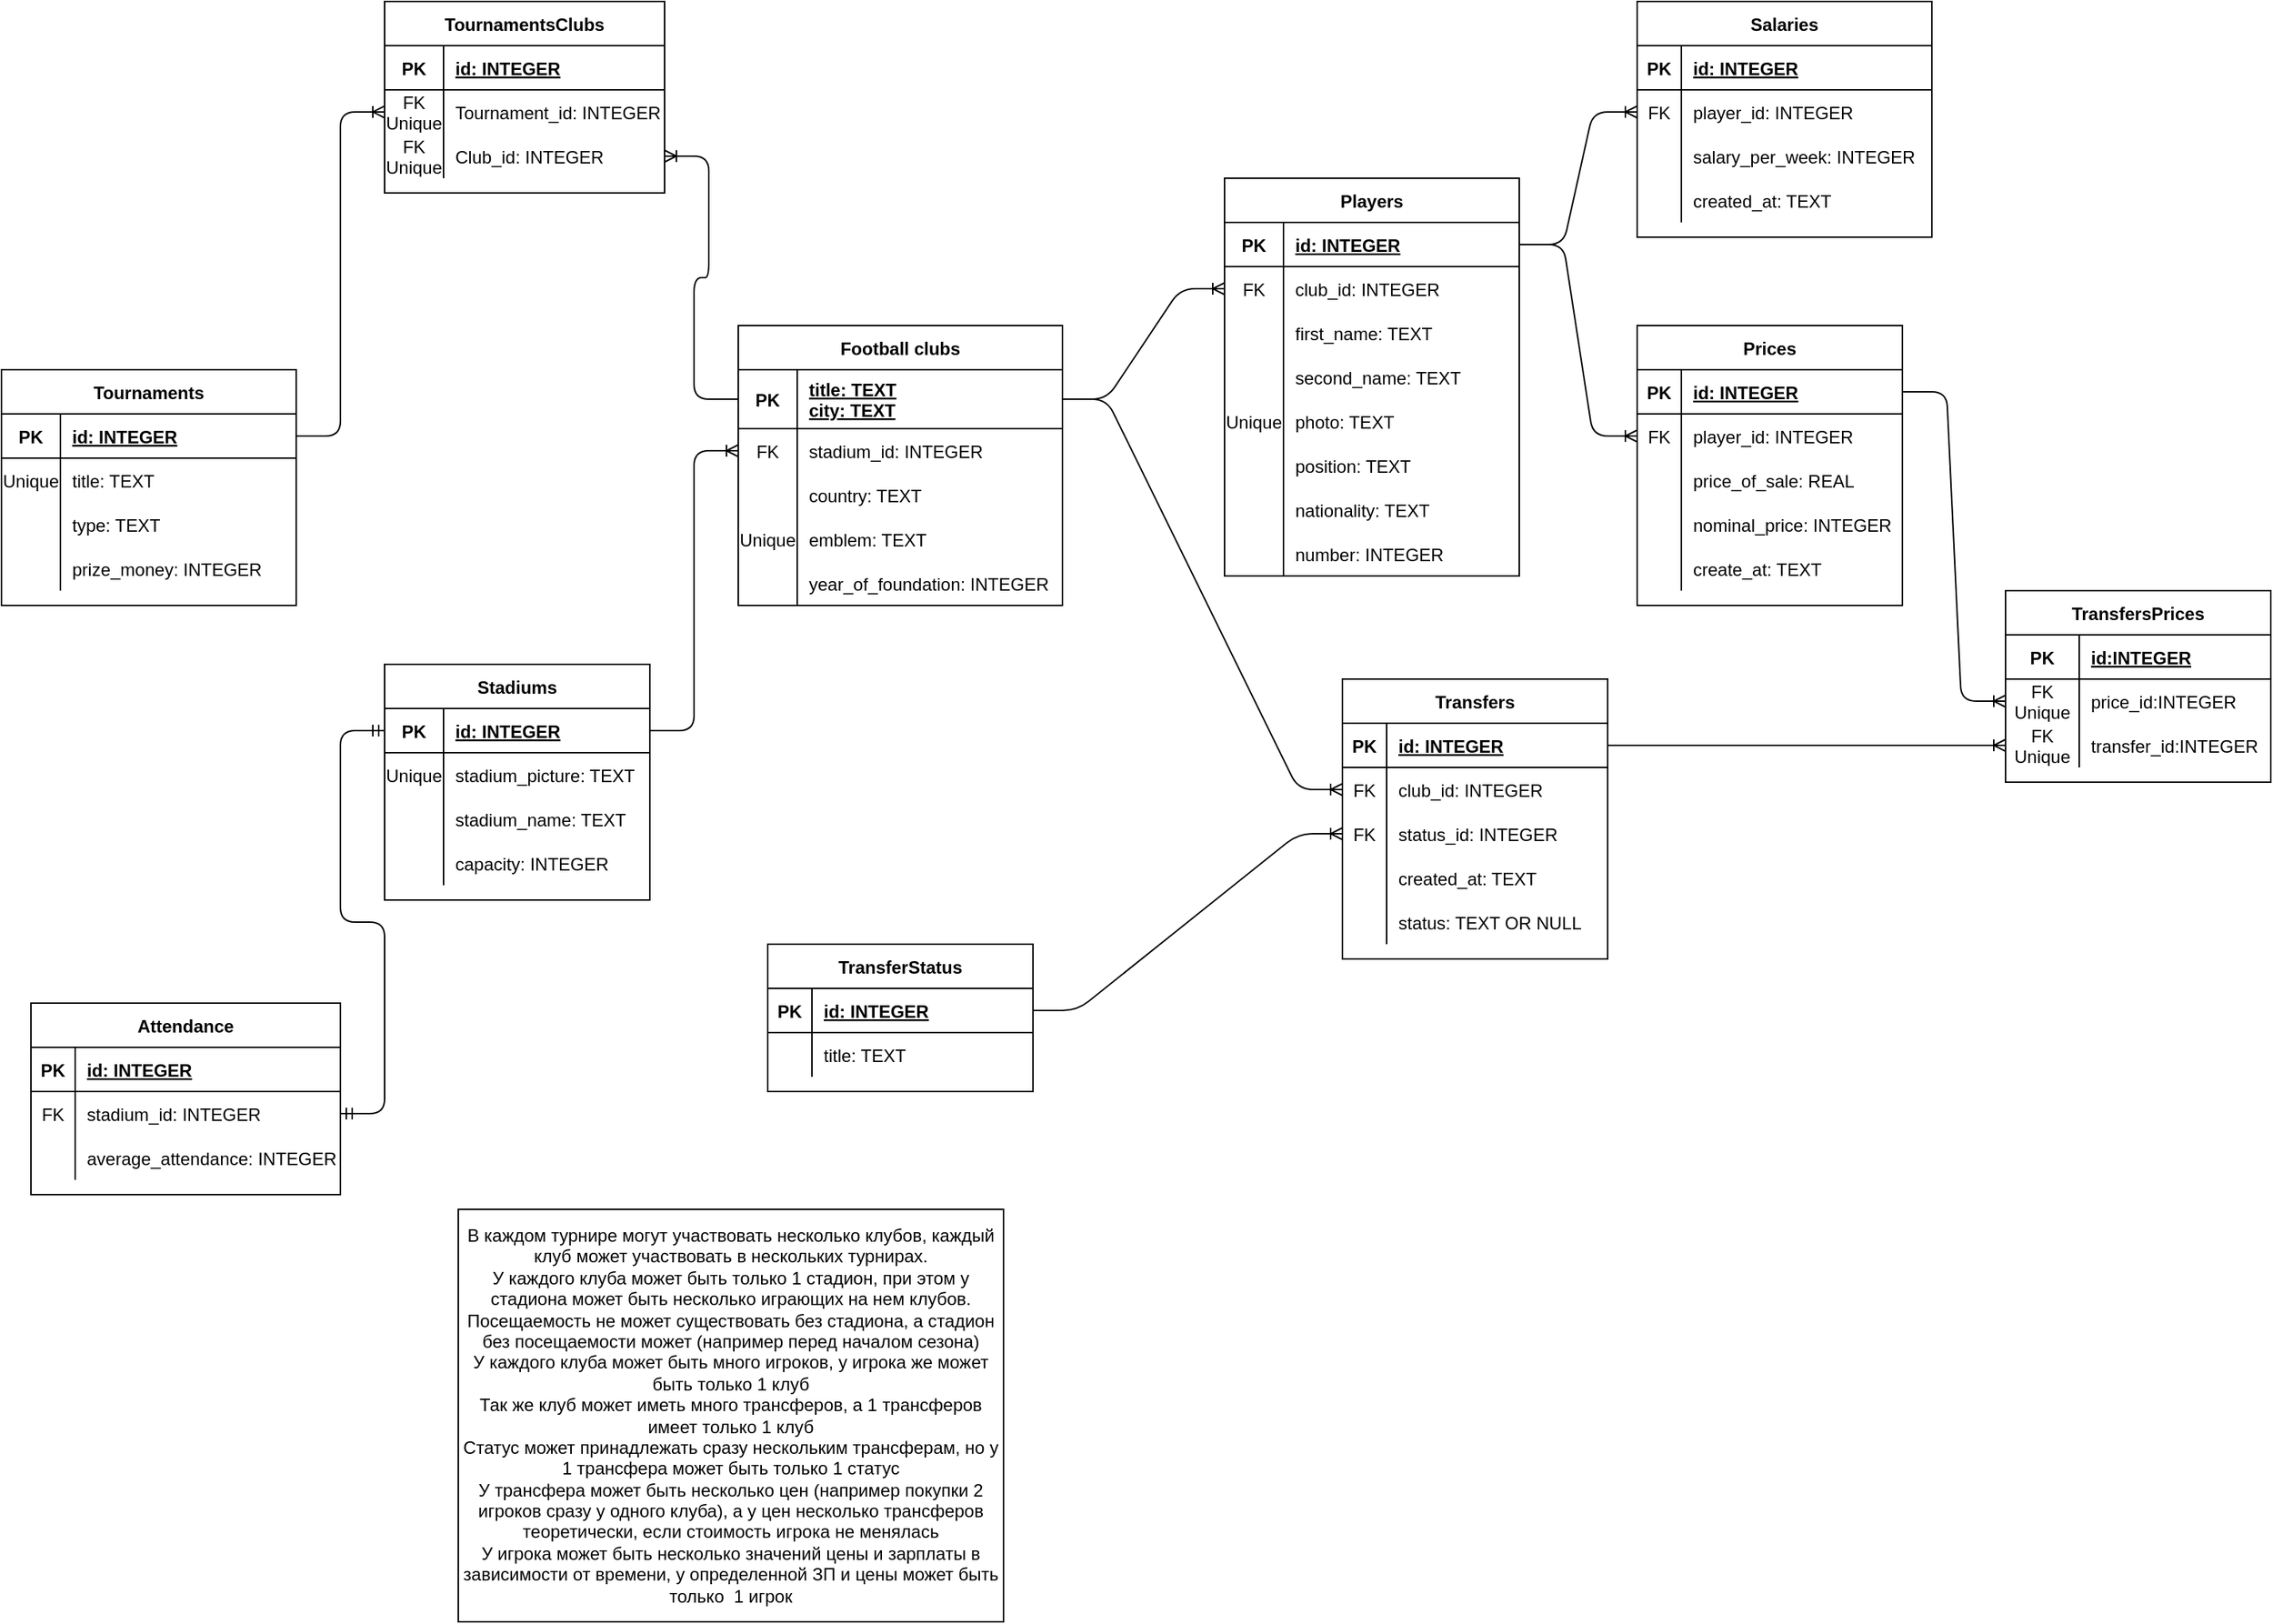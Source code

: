 <mxfile version="14.9.8" type="device"><diagram id="dpZbUCS9BoNbrWytfZ57" name="Page-1"><mxGraphModel dx="1422" dy="794" grid="1" gridSize="10" guides="1" tooltips="1" connect="1" arrows="1" fold="1" page="1" pageScale="1" pageWidth="1654" pageHeight="1169" math="0" shadow="0"><root><mxCell id="0"/><mxCell id="1" parent="0"/><mxCell id="jO1hLR2KuOOKQOKc-_Fw-1" value="Tournaments" style="shape=table;startSize=30;container=1;collapsible=1;childLayout=tableLayout;fixedRows=1;rowLines=0;fontStyle=1;align=center;resizeLast=1;" vertex="1" parent="1"><mxGeometry x="10" y="280" width="200" height="160" as="geometry"/></mxCell><mxCell id="jO1hLR2KuOOKQOKc-_Fw-2" value="" style="shape=partialRectangle;collapsible=0;dropTarget=0;pointerEvents=0;fillColor=none;top=0;left=0;bottom=1;right=0;points=[[0,0.5],[1,0.5]];portConstraint=eastwest;" vertex="1" parent="jO1hLR2KuOOKQOKc-_Fw-1"><mxGeometry y="30" width="200" height="30" as="geometry"/></mxCell><mxCell id="jO1hLR2KuOOKQOKc-_Fw-3" value="PK" style="shape=partialRectangle;connectable=0;fillColor=none;top=0;left=0;bottom=0;right=0;fontStyle=1;overflow=hidden;" vertex="1" parent="jO1hLR2KuOOKQOKc-_Fw-2"><mxGeometry width="40" height="30" as="geometry"/></mxCell><mxCell id="jO1hLR2KuOOKQOKc-_Fw-4" value="id: INTEGER" style="shape=partialRectangle;connectable=0;fillColor=none;top=0;left=0;bottom=0;right=0;align=left;spacingLeft=6;fontStyle=5;overflow=hidden;" vertex="1" parent="jO1hLR2KuOOKQOKc-_Fw-2"><mxGeometry x="40" width="160" height="30" as="geometry"/></mxCell><mxCell id="jO1hLR2KuOOKQOKc-_Fw-5" value="" style="shape=partialRectangle;collapsible=0;dropTarget=0;pointerEvents=0;fillColor=none;top=0;left=0;bottom=0;right=0;points=[[0,0.5],[1,0.5]];portConstraint=eastwest;" vertex="1" parent="jO1hLR2KuOOKQOKc-_Fw-1"><mxGeometry y="60" width="200" height="30" as="geometry"/></mxCell><mxCell id="jO1hLR2KuOOKQOKc-_Fw-6" value="Unique" style="shape=partialRectangle;connectable=0;fillColor=none;top=0;left=0;bottom=0;right=0;editable=1;overflow=hidden;" vertex="1" parent="jO1hLR2KuOOKQOKc-_Fw-5"><mxGeometry width="40" height="30" as="geometry"/></mxCell><mxCell id="jO1hLR2KuOOKQOKc-_Fw-7" value="title: TEXT" style="shape=partialRectangle;connectable=0;fillColor=none;top=0;left=0;bottom=0;right=0;align=left;spacingLeft=6;overflow=hidden;" vertex="1" parent="jO1hLR2KuOOKQOKc-_Fw-5"><mxGeometry x="40" width="160" height="30" as="geometry"/></mxCell><mxCell id="jO1hLR2KuOOKQOKc-_Fw-8" value="" style="shape=partialRectangle;collapsible=0;dropTarget=0;pointerEvents=0;fillColor=none;top=0;left=0;bottom=0;right=0;points=[[0,0.5],[1,0.5]];portConstraint=eastwest;" vertex="1" parent="jO1hLR2KuOOKQOKc-_Fw-1"><mxGeometry y="90" width="200" height="30" as="geometry"/></mxCell><mxCell id="jO1hLR2KuOOKQOKc-_Fw-9" value="" style="shape=partialRectangle;connectable=0;fillColor=none;top=0;left=0;bottom=0;right=0;editable=1;overflow=hidden;" vertex="1" parent="jO1hLR2KuOOKQOKc-_Fw-8"><mxGeometry width="40" height="30" as="geometry"/></mxCell><mxCell id="jO1hLR2KuOOKQOKc-_Fw-10" value="type: TEXT" style="shape=partialRectangle;connectable=0;fillColor=none;top=0;left=0;bottom=0;right=0;align=left;spacingLeft=6;overflow=hidden;" vertex="1" parent="jO1hLR2KuOOKQOKc-_Fw-8"><mxGeometry x="40" width="160" height="30" as="geometry"/></mxCell><mxCell id="jO1hLR2KuOOKQOKc-_Fw-11" value="" style="shape=partialRectangle;collapsible=0;dropTarget=0;pointerEvents=0;fillColor=none;top=0;left=0;bottom=0;right=0;points=[[0,0.5],[1,0.5]];portConstraint=eastwest;" vertex="1" parent="jO1hLR2KuOOKQOKc-_Fw-1"><mxGeometry y="120" width="200" height="30" as="geometry"/></mxCell><mxCell id="jO1hLR2KuOOKQOKc-_Fw-12" value="" style="shape=partialRectangle;connectable=0;fillColor=none;top=0;left=0;bottom=0;right=0;editable=1;overflow=hidden;" vertex="1" parent="jO1hLR2KuOOKQOKc-_Fw-11"><mxGeometry width="40" height="30" as="geometry"/></mxCell><mxCell id="jO1hLR2KuOOKQOKc-_Fw-13" value="prize_money: INTEGER" style="shape=partialRectangle;connectable=0;fillColor=none;top=0;left=0;bottom=0;right=0;align=left;spacingLeft=6;overflow=hidden;" vertex="1" parent="jO1hLR2KuOOKQOKc-_Fw-11"><mxGeometry x="40" width="160" height="30" as="geometry"/></mxCell><mxCell id="jO1hLR2KuOOKQOKc-_Fw-14" value="Football clubs" style="shape=table;startSize=30;container=1;collapsible=1;childLayout=tableLayout;fixedRows=1;rowLines=0;fontStyle=1;align=center;resizeLast=1;" vertex="1" parent="1"><mxGeometry x="510" y="250" width="220" height="190" as="geometry"/></mxCell><mxCell id="jO1hLR2KuOOKQOKc-_Fw-15" value="" style="shape=partialRectangle;collapsible=0;dropTarget=0;pointerEvents=0;fillColor=none;top=0;left=0;bottom=1;right=0;points=[[0,0.5],[1,0.5]];portConstraint=eastwest;" vertex="1" parent="jO1hLR2KuOOKQOKc-_Fw-14"><mxGeometry y="30" width="220" height="40" as="geometry"/></mxCell><mxCell id="jO1hLR2KuOOKQOKc-_Fw-16" value="PK" style="shape=partialRectangle;connectable=0;fillColor=none;top=0;left=0;bottom=0;right=0;fontStyle=1;overflow=hidden;" vertex="1" parent="jO1hLR2KuOOKQOKc-_Fw-15"><mxGeometry width="40" height="40" as="geometry"/></mxCell><mxCell id="jO1hLR2KuOOKQOKc-_Fw-17" value="title: TEXT&#10;city: TEXT" style="shape=partialRectangle;connectable=0;fillColor=none;top=0;left=0;bottom=0;right=0;align=left;spacingLeft=6;fontStyle=5;overflow=hidden;" vertex="1" parent="jO1hLR2KuOOKQOKc-_Fw-15"><mxGeometry x="40" width="180" height="40" as="geometry"/></mxCell><mxCell id="jO1hLR2KuOOKQOKc-_Fw-137" value="" style="shape=partialRectangle;collapsible=0;dropTarget=0;pointerEvents=0;fillColor=none;top=0;left=0;bottom=0;right=0;points=[[0,0.5],[1,0.5]];portConstraint=eastwest;" vertex="1" parent="jO1hLR2KuOOKQOKc-_Fw-14"><mxGeometry y="70" width="220" height="30" as="geometry"/></mxCell><mxCell id="jO1hLR2KuOOKQOKc-_Fw-138" value="FK" style="shape=partialRectangle;connectable=0;fillColor=none;top=0;left=0;bottom=0;right=0;fontStyle=0;overflow=hidden;" vertex="1" parent="jO1hLR2KuOOKQOKc-_Fw-137"><mxGeometry width="40" height="30" as="geometry"/></mxCell><mxCell id="jO1hLR2KuOOKQOKc-_Fw-139" value="stadium_id: INTEGER" style="shape=partialRectangle;connectable=0;fillColor=none;top=0;left=0;bottom=0;right=0;align=left;spacingLeft=6;fontStyle=0;overflow=hidden;" vertex="1" parent="jO1hLR2KuOOKQOKc-_Fw-137"><mxGeometry x="40" width="180" height="30" as="geometry"/></mxCell><mxCell id="jO1hLR2KuOOKQOKc-_Fw-153" value="" style="shape=partialRectangle;collapsible=0;dropTarget=0;pointerEvents=0;fillColor=none;top=0;left=0;bottom=0;right=0;points=[[0,0.5],[1,0.5]];portConstraint=eastwest;" vertex="1" parent="jO1hLR2KuOOKQOKc-_Fw-14"><mxGeometry y="100" width="220" height="30" as="geometry"/></mxCell><mxCell id="jO1hLR2KuOOKQOKc-_Fw-154" value="" style="shape=partialRectangle;connectable=0;fillColor=none;top=0;left=0;bottom=0;right=0;editable=1;overflow=hidden;" vertex="1" parent="jO1hLR2KuOOKQOKc-_Fw-153"><mxGeometry width="40" height="30" as="geometry"/></mxCell><mxCell id="jO1hLR2KuOOKQOKc-_Fw-155" value="country: TEXT" style="shape=partialRectangle;connectable=0;fillColor=none;top=0;left=0;bottom=0;right=0;align=left;spacingLeft=6;overflow=hidden;" vertex="1" parent="jO1hLR2KuOOKQOKc-_Fw-153"><mxGeometry x="40" width="180" height="30" as="geometry"/></mxCell><mxCell id="jO1hLR2KuOOKQOKc-_Fw-24" value="" style="shape=partialRectangle;collapsible=0;dropTarget=0;pointerEvents=0;fillColor=none;top=0;left=0;bottom=0;right=0;points=[[0,0.5],[1,0.5]];portConstraint=eastwest;" vertex="1" parent="jO1hLR2KuOOKQOKc-_Fw-14"><mxGeometry y="130" width="220" height="30" as="geometry"/></mxCell><mxCell id="jO1hLR2KuOOKQOKc-_Fw-25" value="Unique" style="shape=partialRectangle;connectable=0;fillColor=none;top=0;left=0;bottom=0;right=0;editable=1;overflow=hidden;" vertex="1" parent="jO1hLR2KuOOKQOKc-_Fw-24"><mxGeometry width="40" height="30" as="geometry"/></mxCell><mxCell id="jO1hLR2KuOOKQOKc-_Fw-26" value="emblem: TEXT" style="shape=partialRectangle;connectable=0;fillColor=none;top=0;left=0;bottom=0;right=0;align=left;spacingLeft=6;overflow=hidden;" vertex="1" parent="jO1hLR2KuOOKQOKc-_Fw-24"><mxGeometry x="40" width="180" height="30" as="geometry"/></mxCell><mxCell id="jO1hLR2KuOOKQOKc-_Fw-248" value="" style="shape=partialRectangle;collapsible=0;dropTarget=0;pointerEvents=0;fillColor=none;top=0;left=0;bottom=0;right=0;points=[[0,0.5],[1,0.5]];portConstraint=eastwest;" vertex="1" parent="jO1hLR2KuOOKQOKc-_Fw-14"><mxGeometry y="160" width="220" height="30" as="geometry"/></mxCell><mxCell id="jO1hLR2KuOOKQOKc-_Fw-249" value="" style="shape=partialRectangle;connectable=0;fillColor=none;top=0;left=0;bottom=0;right=0;editable=1;overflow=hidden;" vertex="1" parent="jO1hLR2KuOOKQOKc-_Fw-248"><mxGeometry width="40" height="30" as="geometry"/></mxCell><mxCell id="jO1hLR2KuOOKQOKc-_Fw-250" value="year_of_foundation: INTEGER" style="shape=partialRectangle;connectable=0;fillColor=none;top=0;left=0;bottom=0;right=0;align=left;spacingLeft=6;overflow=hidden;" vertex="1" parent="jO1hLR2KuOOKQOKc-_Fw-248"><mxGeometry x="40" width="180" height="30" as="geometry"/></mxCell><mxCell id="jO1hLR2KuOOKQOKc-_Fw-34" value="Players" style="shape=table;startSize=30;container=1;collapsible=1;childLayout=tableLayout;fixedRows=1;rowLines=0;fontStyle=1;align=center;resizeLast=1;" vertex="1" parent="1"><mxGeometry x="840" y="150" width="200" height="270" as="geometry"/></mxCell><mxCell id="jO1hLR2KuOOKQOKc-_Fw-35" value="" style="shape=partialRectangle;collapsible=0;dropTarget=0;pointerEvents=0;fillColor=none;top=0;left=0;bottom=1;right=0;points=[[0,0.5],[1,0.5]];portConstraint=eastwest;" vertex="1" parent="jO1hLR2KuOOKQOKc-_Fw-34"><mxGeometry y="30" width="200" height="30" as="geometry"/></mxCell><mxCell id="jO1hLR2KuOOKQOKc-_Fw-36" value="PK" style="shape=partialRectangle;connectable=0;fillColor=none;top=0;left=0;bottom=0;right=0;fontStyle=1;overflow=hidden;" vertex="1" parent="jO1hLR2KuOOKQOKc-_Fw-35"><mxGeometry width="40" height="30" as="geometry"/></mxCell><mxCell id="jO1hLR2KuOOKQOKc-_Fw-37" value="id: INTEGER" style="shape=partialRectangle;connectable=0;fillColor=none;top=0;left=0;bottom=0;right=0;align=left;spacingLeft=6;fontStyle=5;overflow=hidden;" vertex="1" parent="jO1hLR2KuOOKQOKc-_Fw-35"><mxGeometry x="40" width="160" height="30" as="geometry"/></mxCell><mxCell id="jO1hLR2KuOOKQOKc-_Fw-132" value="" style="shape=partialRectangle;collapsible=0;dropTarget=0;pointerEvents=0;fillColor=none;top=0;left=0;bottom=0;right=0;points=[[0,0.5],[1,0.5]];portConstraint=eastwest;" vertex="1" parent="jO1hLR2KuOOKQOKc-_Fw-34"><mxGeometry y="60" width="200" height="30" as="geometry"/></mxCell><mxCell id="jO1hLR2KuOOKQOKc-_Fw-133" value="FK" style="shape=partialRectangle;connectable=0;fillColor=none;top=0;left=0;bottom=0;right=0;fontStyle=0;overflow=hidden;" vertex="1" parent="jO1hLR2KuOOKQOKc-_Fw-132"><mxGeometry width="40" height="30" as="geometry"/></mxCell><mxCell id="jO1hLR2KuOOKQOKc-_Fw-134" value="club_id: INTEGER" style="shape=partialRectangle;connectable=0;fillColor=none;top=0;left=0;bottom=0;right=0;align=left;spacingLeft=6;fontStyle=0;overflow=hidden;" vertex="1" parent="jO1hLR2KuOOKQOKc-_Fw-132"><mxGeometry x="40" width="160" height="30" as="geometry"/></mxCell><mxCell id="jO1hLR2KuOOKQOKc-_Fw-38" value="" style="shape=partialRectangle;collapsible=0;dropTarget=0;pointerEvents=0;fillColor=none;top=0;left=0;bottom=0;right=0;points=[[0,0.5],[1,0.5]];portConstraint=eastwest;" vertex="1" parent="jO1hLR2KuOOKQOKc-_Fw-34"><mxGeometry y="90" width="200" height="30" as="geometry"/></mxCell><mxCell id="jO1hLR2KuOOKQOKc-_Fw-39" value="" style="shape=partialRectangle;connectable=0;fillColor=none;top=0;left=0;bottom=0;right=0;editable=1;overflow=hidden;" vertex="1" parent="jO1hLR2KuOOKQOKc-_Fw-38"><mxGeometry width="40" height="30" as="geometry"/></mxCell><mxCell id="jO1hLR2KuOOKQOKc-_Fw-40" value="first_name: TEXT" style="shape=partialRectangle;connectable=0;fillColor=none;top=0;left=0;bottom=0;right=0;align=left;spacingLeft=6;overflow=hidden;" vertex="1" parent="jO1hLR2KuOOKQOKc-_Fw-38"><mxGeometry x="40" width="160" height="30" as="geometry"/></mxCell><mxCell id="jO1hLR2KuOOKQOKc-_Fw-41" value="" style="shape=partialRectangle;collapsible=0;dropTarget=0;pointerEvents=0;fillColor=none;top=0;left=0;bottom=0;right=0;points=[[0,0.5],[1,0.5]];portConstraint=eastwest;" vertex="1" parent="jO1hLR2KuOOKQOKc-_Fw-34"><mxGeometry y="120" width="200" height="30" as="geometry"/></mxCell><mxCell id="jO1hLR2KuOOKQOKc-_Fw-42" value="" style="shape=partialRectangle;connectable=0;fillColor=none;top=0;left=0;bottom=0;right=0;editable=1;overflow=hidden;" vertex="1" parent="jO1hLR2KuOOKQOKc-_Fw-41"><mxGeometry width="40" height="30" as="geometry"/></mxCell><mxCell id="jO1hLR2KuOOKQOKc-_Fw-43" value="second_name: TEXT" style="shape=partialRectangle;connectable=0;fillColor=none;top=0;left=0;bottom=0;right=0;align=left;spacingLeft=6;overflow=hidden;" vertex="1" parent="jO1hLR2KuOOKQOKc-_Fw-41"><mxGeometry x="40" width="160" height="30" as="geometry"/></mxCell><mxCell id="jO1hLR2KuOOKQOKc-_Fw-44" value="" style="shape=partialRectangle;collapsible=0;dropTarget=0;pointerEvents=0;fillColor=none;top=0;left=0;bottom=0;right=0;points=[[0,0.5],[1,0.5]];portConstraint=eastwest;" vertex="1" parent="jO1hLR2KuOOKQOKc-_Fw-34"><mxGeometry y="150" width="200" height="30" as="geometry"/></mxCell><mxCell id="jO1hLR2KuOOKQOKc-_Fw-45" value="Unique" style="shape=partialRectangle;connectable=0;fillColor=none;top=0;left=0;bottom=0;right=0;editable=1;overflow=hidden;" vertex="1" parent="jO1hLR2KuOOKQOKc-_Fw-44"><mxGeometry width="40" height="30" as="geometry"/></mxCell><mxCell id="jO1hLR2KuOOKQOKc-_Fw-46" value="photo: TEXT" style="shape=partialRectangle;connectable=0;fillColor=none;top=0;left=0;bottom=0;right=0;align=left;spacingLeft=6;overflow=hidden;" vertex="1" parent="jO1hLR2KuOOKQOKc-_Fw-44"><mxGeometry x="40" width="160" height="30" as="geometry"/></mxCell><mxCell id="jO1hLR2KuOOKQOKc-_Fw-47" value="" style="shape=partialRectangle;collapsible=0;dropTarget=0;pointerEvents=0;fillColor=none;top=0;left=0;bottom=0;right=0;points=[[0,0.5],[1,0.5]];portConstraint=eastwest;" vertex="1" parent="jO1hLR2KuOOKQOKc-_Fw-34"><mxGeometry y="180" width="200" height="30" as="geometry"/></mxCell><mxCell id="jO1hLR2KuOOKQOKc-_Fw-48" value="" style="shape=partialRectangle;connectable=0;fillColor=none;top=0;left=0;bottom=0;right=0;editable=1;overflow=hidden;" vertex="1" parent="jO1hLR2KuOOKQOKc-_Fw-47"><mxGeometry width="40" height="30" as="geometry"/></mxCell><mxCell id="jO1hLR2KuOOKQOKc-_Fw-49" value="position: TEXT" style="shape=partialRectangle;connectable=0;fillColor=none;top=0;left=0;bottom=0;right=0;align=left;spacingLeft=6;overflow=hidden;" vertex="1" parent="jO1hLR2KuOOKQOKc-_Fw-47"><mxGeometry x="40" width="160" height="30" as="geometry"/></mxCell><mxCell id="jO1hLR2KuOOKQOKc-_Fw-252" value="" style="shape=partialRectangle;collapsible=0;dropTarget=0;pointerEvents=0;fillColor=none;top=0;left=0;bottom=0;right=0;points=[[0,0.5],[1,0.5]];portConstraint=eastwest;" vertex="1" parent="jO1hLR2KuOOKQOKc-_Fw-34"><mxGeometry y="210" width="200" height="30" as="geometry"/></mxCell><mxCell id="jO1hLR2KuOOKQOKc-_Fw-253" value="" style="shape=partialRectangle;connectable=0;fillColor=none;top=0;left=0;bottom=0;right=0;editable=1;overflow=hidden;" vertex="1" parent="jO1hLR2KuOOKQOKc-_Fw-252"><mxGeometry width="40" height="30" as="geometry"/></mxCell><mxCell id="jO1hLR2KuOOKQOKc-_Fw-254" value="nationality: TEXT" style="shape=partialRectangle;connectable=0;fillColor=none;top=0;left=0;bottom=0;right=0;align=left;spacingLeft=6;overflow=hidden;" vertex="1" parent="jO1hLR2KuOOKQOKc-_Fw-252"><mxGeometry x="40" width="160" height="30" as="geometry"/></mxCell><mxCell id="jO1hLR2KuOOKQOKc-_Fw-50" value="" style="shape=partialRectangle;collapsible=0;dropTarget=0;pointerEvents=0;fillColor=none;top=0;left=0;bottom=0;right=0;points=[[0,0.5],[1,0.5]];portConstraint=eastwest;" vertex="1" parent="jO1hLR2KuOOKQOKc-_Fw-34"><mxGeometry y="240" width="200" height="30" as="geometry"/></mxCell><mxCell id="jO1hLR2KuOOKQOKc-_Fw-51" value="" style="shape=partialRectangle;connectable=0;fillColor=none;top=0;left=0;bottom=0;right=0;editable=1;overflow=hidden;" vertex="1" parent="jO1hLR2KuOOKQOKc-_Fw-50"><mxGeometry width="40" height="30" as="geometry"/></mxCell><mxCell id="jO1hLR2KuOOKQOKc-_Fw-52" value="number: INTEGER" style="shape=partialRectangle;connectable=0;fillColor=none;top=0;left=0;bottom=0;right=0;align=left;spacingLeft=6;overflow=hidden;" vertex="1" parent="jO1hLR2KuOOKQOKc-_Fw-50"><mxGeometry x="40" width="160" height="30" as="geometry"/></mxCell><mxCell id="jO1hLR2KuOOKQOKc-_Fw-53" value="Stadiums" style="shape=table;startSize=30;container=1;collapsible=1;childLayout=tableLayout;fixedRows=1;rowLines=0;fontStyle=1;align=center;resizeLast=1;" vertex="1" parent="1"><mxGeometry x="270" y="480" width="180" height="160" as="geometry"/></mxCell><mxCell id="jO1hLR2KuOOKQOKc-_Fw-54" value="" style="shape=partialRectangle;collapsible=0;dropTarget=0;pointerEvents=0;fillColor=none;top=0;left=0;bottom=1;right=0;points=[[0,0.5],[1,0.5]];portConstraint=eastwest;" vertex="1" parent="jO1hLR2KuOOKQOKc-_Fw-53"><mxGeometry y="30" width="180" height="30" as="geometry"/></mxCell><mxCell id="jO1hLR2KuOOKQOKc-_Fw-55" value="PK" style="shape=partialRectangle;connectable=0;fillColor=none;top=0;left=0;bottom=0;right=0;fontStyle=1;overflow=hidden;" vertex="1" parent="jO1hLR2KuOOKQOKc-_Fw-54"><mxGeometry width="40" height="30" as="geometry"/></mxCell><mxCell id="jO1hLR2KuOOKQOKc-_Fw-56" value="id: INTEGER" style="shape=partialRectangle;connectable=0;fillColor=none;top=0;left=0;bottom=0;right=0;align=left;spacingLeft=6;fontStyle=5;overflow=hidden;" vertex="1" parent="jO1hLR2KuOOKQOKc-_Fw-54"><mxGeometry x="40" width="140" height="30" as="geometry"/></mxCell><mxCell id="jO1hLR2KuOOKQOKc-_Fw-57" value="" style="shape=partialRectangle;collapsible=0;dropTarget=0;pointerEvents=0;fillColor=none;top=0;left=0;bottom=0;right=0;points=[[0,0.5],[1,0.5]];portConstraint=eastwest;" vertex="1" parent="jO1hLR2KuOOKQOKc-_Fw-53"><mxGeometry y="60" width="180" height="30" as="geometry"/></mxCell><mxCell id="jO1hLR2KuOOKQOKc-_Fw-58" value="Unique" style="shape=partialRectangle;connectable=0;fillColor=none;top=0;left=0;bottom=0;right=0;editable=1;overflow=hidden;" vertex="1" parent="jO1hLR2KuOOKQOKc-_Fw-57"><mxGeometry width="40" height="30" as="geometry"/></mxCell><mxCell id="jO1hLR2KuOOKQOKc-_Fw-59" value="stadium_picture: TEXT" style="shape=partialRectangle;connectable=0;fillColor=none;top=0;left=0;bottom=0;right=0;align=left;spacingLeft=6;overflow=hidden;" vertex="1" parent="jO1hLR2KuOOKQOKc-_Fw-57"><mxGeometry x="40" width="140" height="30" as="geometry"/></mxCell><mxCell id="jO1hLR2KuOOKQOKc-_Fw-60" value="" style="shape=partialRectangle;collapsible=0;dropTarget=0;pointerEvents=0;fillColor=none;top=0;left=0;bottom=0;right=0;points=[[0,0.5],[1,0.5]];portConstraint=eastwest;" vertex="1" parent="jO1hLR2KuOOKQOKc-_Fw-53"><mxGeometry y="90" width="180" height="30" as="geometry"/></mxCell><mxCell id="jO1hLR2KuOOKQOKc-_Fw-61" value="" style="shape=partialRectangle;connectable=0;fillColor=none;top=0;left=0;bottom=0;right=0;editable=1;overflow=hidden;" vertex="1" parent="jO1hLR2KuOOKQOKc-_Fw-60"><mxGeometry width="40" height="30" as="geometry"/></mxCell><mxCell id="jO1hLR2KuOOKQOKc-_Fw-62" value="stadium_name: TEXT" style="shape=partialRectangle;connectable=0;fillColor=none;top=0;left=0;bottom=0;right=0;align=left;spacingLeft=6;overflow=hidden;" vertex="1" parent="jO1hLR2KuOOKQOKc-_Fw-60"><mxGeometry x="40" width="140" height="30" as="geometry"/></mxCell><mxCell id="jO1hLR2KuOOKQOKc-_Fw-63" value="" style="shape=partialRectangle;collapsible=0;dropTarget=0;pointerEvents=0;fillColor=none;top=0;left=0;bottom=0;right=0;points=[[0,0.5],[1,0.5]];portConstraint=eastwest;" vertex="1" parent="jO1hLR2KuOOKQOKc-_Fw-53"><mxGeometry y="120" width="180" height="30" as="geometry"/></mxCell><mxCell id="jO1hLR2KuOOKQOKc-_Fw-64" value="" style="shape=partialRectangle;connectable=0;fillColor=none;top=0;left=0;bottom=0;right=0;editable=1;overflow=hidden;" vertex="1" parent="jO1hLR2KuOOKQOKc-_Fw-63"><mxGeometry width="40" height="30" as="geometry"/></mxCell><mxCell id="jO1hLR2KuOOKQOKc-_Fw-65" value="capacity: INTEGER" style="shape=partialRectangle;connectable=0;fillColor=none;top=0;left=0;bottom=0;right=0;align=left;spacingLeft=6;overflow=hidden;" vertex="1" parent="jO1hLR2KuOOKQOKc-_Fw-63"><mxGeometry x="40" width="140" height="30" as="geometry"/></mxCell><mxCell id="jO1hLR2KuOOKQOKc-_Fw-75" value="Prices" style="shape=table;startSize=30;container=1;collapsible=1;childLayout=tableLayout;fixedRows=1;rowLines=0;fontStyle=1;align=center;resizeLast=1;" vertex="1" parent="1"><mxGeometry x="1120" y="250" width="180" height="190" as="geometry"><mxRectangle x="1120" y="240" width="70" height="30" as="alternateBounds"/></mxGeometry></mxCell><mxCell id="jO1hLR2KuOOKQOKc-_Fw-76" value="" style="shape=partialRectangle;collapsible=0;dropTarget=0;pointerEvents=0;fillColor=none;top=0;left=0;bottom=1;right=0;points=[[0,0.5],[1,0.5]];portConstraint=eastwest;" vertex="1" parent="jO1hLR2KuOOKQOKc-_Fw-75"><mxGeometry y="30" width="180" height="30" as="geometry"/></mxCell><mxCell id="jO1hLR2KuOOKQOKc-_Fw-77" value="PK" style="shape=partialRectangle;connectable=0;fillColor=none;top=0;left=0;bottom=0;right=0;fontStyle=1;overflow=hidden;" vertex="1" parent="jO1hLR2KuOOKQOKc-_Fw-76"><mxGeometry width="30" height="30" as="geometry"/></mxCell><mxCell id="jO1hLR2KuOOKQOKc-_Fw-78" value="id: INTEGER" style="shape=partialRectangle;connectable=0;fillColor=none;top=0;left=0;bottom=0;right=0;align=left;spacingLeft=6;fontStyle=5;overflow=hidden;" vertex="1" parent="jO1hLR2KuOOKQOKc-_Fw-76"><mxGeometry x="30" width="150" height="30" as="geometry"/></mxCell><mxCell id="jO1hLR2KuOOKQOKc-_Fw-141" value="" style="shape=partialRectangle;collapsible=0;dropTarget=0;pointerEvents=0;fillColor=none;top=0;left=0;bottom=0;right=0;points=[[0,0.5],[1,0.5]];portConstraint=eastwest;" vertex="1" parent="jO1hLR2KuOOKQOKc-_Fw-75"><mxGeometry y="60" width="180" height="30" as="geometry"/></mxCell><mxCell id="jO1hLR2KuOOKQOKc-_Fw-142" value="FK" style="shape=partialRectangle;connectable=0;fillColor=none;top=0;left=0;bottom=0;right=0;fontStyle=0;overflow=hidden;" vertex="1" parent="jO1hLR2KuOOKQOKc-_Fw-141"><mxGeometry width="30" height="30" as="geometry"/></mxCell><mxCell id="jO1hLR2KuOOKQOKc-_Fw-143" value="player_id: INTEGER" style="shape=partialRectangle;connectable=0;fillColor=none;top=0;left=0;bottom=0;right=0;align=left;spacingLeft=6;fontStyle=0;overflow=hidden;" vertex="1" parent="jO1hLR2KuOOKQOKc-_Fw-141"><mxGeometry x="30" width="150" height="30" as="geometry"/></mxCell><mxCell id="jO1hLR2KuOOKQOKc-_Fw-79" value="" style="shape=partialRectangle;collapsible=0;dropTarget=0;pointerEvents=0;fillColor=none;top=0;left=0;bottom=0;right=0;points=[[0,0.5],[1,0.5]];portConstraint=eastwest;" vertex="1" parent="jO1hLR2KuOOKQOKc-_Fw-75"><mxGeometry y="90" width="180" height="30" as="geometry"/></mxCell><mxCell id="jO1hLR2KuOOKQOKc-_Fw-80" value="" style="shape=partialRectangle;connectable=0;fillColor=none;top=0;left=0;bottom=0;right=0;editable=1;overflow=hidden;" vertex="1" parent="jO1hLR2KuOOKQOKc-_Fw-79"><mxGeometry width="30" height="30" as="geometry"/></mxCell><mxCell id="jO1hLR2KuOOKQOKc-_Fw-81" value="price_of_sale: REAL" style="shape=partialRectangle;connectable=0;fillColor=none;top=0;left=0;bottom=0;right=0;align=left;spacingLeft=6;overflow=hidden;" vertex="1" parent="jO1hLR2KuOOKQOKc-_Fw-79"><mxGeometry x="30" width="150" height="30" as="geometry"/></mxCell><mxCell id="jO1hLR2KuOOKQOKc-_Fw-82" value="" style="shape=partialRectangle;collapsible=0;dropTarget=0;pointerEvents=0;fillColor=none;top=0;left=0;bottom=0;right=0;points=[[0,0.5],[1,0.5]];portConstraint=eastwest;" vertex="1" parent="jO1hLR2KuOOKQOKc-_Fw-75"><mxGeometry y="120" width="180" height="30" as="geometry"/></mxCell><mxCell id="jO1hLR2KuOOKQOKc-_Fw-83" value="" style="shape=partialRectangle;connectable=0;fillColor=none;top=0;left=0;bottom=0;right=0;editable=1;overflow=hidden;" vertex="1" parent="jO1hLR2KuOOKQOKc-_Fw-82"><mxGeometry width="30" height="30" as="geometry"/></mxCell><mxCell id="jO1hLR2KuOOKQOKc-_Fw-84" value="nominal_price: INTEGER" style="shape=partialRectangle;connectable=0;fillColor=none;top=0;left=0;bottom=0;right=0;align=left;spacingLeft=6;overflow=hidden;" vertex="1" parent="jO1hLR2KuOOKQOKc-_Fw-82"><mxGeometry x="30" width="150" height="30" as="geometry"/></mxCell><mxCell id="jO1hLR2KuOOKQOKc-_Fw-85" value="" style="shape=partialRectangle;collapsible=0;dropTarget=0;pointerEvents=0;fillColor=none;top=0;left=0;bottom=0;right=0;points=[[0,0.5],[1,0.5]];portConstraint=eastwest;" vertex="1" parent="jO1hLR2KuOOKQOKc-_Fw-75"><mxGeometry y="150" width="180" height="30" as="geometry"/></mxCell><mxCell id="jO1hLR2KuOOKQOKc-_Fw-86" value="" style="shape=partialRectangle;connectable=0;fillColor=none;top=0;left=0;bottom=0;right=0;editable=1;overflow=hidden;" vertex="1" parent="jO1hLR2KuOOKQOKc-_Fw-85"><mxGeometry width="30" height="30" as="geometry"/></mxCell><mxCell id="jO1hLR2KuOOKQOKc-_Fw-87" value="create_at: TEXT" style="shape=partialRectangle;connectable=0;fillColor=none;top=0;left=0;bottom=0;right=0;align=left;spacingLeft=6;overflow=hidden;" vertex="1" parent="jO1hLR2KuOOKQOKc-_Fw-85"><mxGeometry x="30" width="150" height="30" as="geometry"/></mxCell><mxCell id="jO1hLR2KuOOKQOKc-_Fw-91" value="Salaries" style="shape=table;startSize=30;container=1;collapsible=1;childLayout=tableLayout;fixedRows=1;rowLines=0;fontStyle=1;align=center;resizeLast=1;" vertex="1" parent="1"><mxGeometry x="1120" y="30" width="200" height="160" as="geometry"/></mxCell><mxCell id="jO1hLR2KuOOKQOKc-_Fw-92" value="" style="shape=partialRectangle;collapsible=0;dropTarget=0;pointerEvents=0;fillColor=none;top=0;left=0;bottom=1;right=0;points=[[0,0.5],[1,0.5]];portConstraint=eastwest;" vertex="1" parent="jO1hLR2KuOOKQOKc-_Fw-91"><mxGeometry y="30" width="200" height="30" as="geometry"/></mxCell><mxCell id="jO1hLR2KuOOKQOKc-_Fw-93" value="PK" style="shape=partialRectangle;connectable=0;fillColor=none;top=0;left=0;bottom=0;right=0;fontStyle=1;overflow=hidden;" vertex="1" parent="jO1hLR2KuOOKQOKc-_Fw-92"><mxGeometry width="30" height="30" as="geometry"/></mxCell><mxCell id="jO1hLR2KuOOKQOKc-_Fw-94" value="id: INTEGER" style="shape=partialRectangle;connectable=0;fillColor=none;top=0;left=0;bottom=0;right=0;align=left;spacingLeft=6;fontStyle=5;overflow=hidden;" vertex="1" parent="jO1hLR2KuOOKQOKc-_Fw-92"><mxGeometry x="30" width="170" height="30" as="geometry"/></mxCell><mxCell id="jO1hLR2KuOOKQOKc-_Fw-146" value="" style="shape=partialRectangle;collapsible=0;dropTarget=0;pointerEvents=0;fillColor=none;top=0;left=0;bottom=0;right=0;points=[[0,0.5],[1,0.5]];portConstraint=eastwest;" vertex="1" parent="jO1hLR2KuOOKQOKc-_Fw-91"><mxGeometry y="60" width="200" height="30" as="geometry"/></mxCell><mxCell id="jO1hLR2KuOOKQOKc-_Fw-147" value="FK" style="shape=partialRectangle;connectable=0;fillColor=none;top=0;left=0;bottom=0;right=0;fontStyle=0;overflow=hidden;" vertex="1" parent="jO1hLR2KuOOKQOKc-_Fw-146"><mxGeometry width="30" height="30" as="geometry"/></mxCell><mxCell id="jO1hLR2KuOOKQOKc-_Fw-148" value="player_id: INTEGER" style="shape=partialRectangle;connectable=0;fillColor=none;top=0;left=0;bottom=0;right=0;align=left;spacingLeft=6;fontStyle=0;overflow=hidden;" vertex="1" parent="jO1hLR2KuOOKQOKc-_Fw-146"><mxGeometry x="30" width="170" height="30" as="geometry"/></mxCell><mxCell id="jO1hLR2KuOOKQOKc-_Fw-95" value="" style="shape=partialRectangle;collapsible=0;dropTarget=0;pointerEvents=0;fillColor=none;top=0;left=0;bottom=0;right=0;points=[[0,0.5],[1,0.5]];portConstraint=eastwest;" vertex="1" parent="jO1hLR2KuOOKQOKc-_Fw-91"><mxGeometry y="90" width="200" height="30" as="geometry"/></mxCell><mxCell id="jO1hLR2KuOOKQOKc-_Fw-96" value="" style="shape=partialRectangle;connectable=0;fillColor=none;top=0;left=0;bottom=0;right=0;editable=1;overflow=hidden;" vertex="1" parent="jO1hLR2KuOOKQOKc-_Fw-95"><mxGeometry width="30" height="30" as="geometry"/></mxCell><mxCell id="jO1hLR2KuOOKQOKc-_Fw-97" value="salary_per_week: INTEGER" style="shape=partialRectangle;connectable=0;fillColor=none;top=0;left=0;bottom=0;right=0;align=left;spacingLeft=6;overflow=hidden;" vertex="1" parent="jO1hLR2KuOOKQOKc-_Fw-95"><mxGeometry x="30" width="170" height="30" as="geometry"/></mxCell><mxCell id="jO1hLR2KuOOKQOKc-_Fw-149" value="" style="shape=partialRectangle;collapsible=0;dropTarget=0;pointerEvents=0;fillColor=none;top=0;left=0;bottom=0;right=0;points=[[0,0.5],[1,0.5]];portConstraint=eastwest;" vertex="1" parent="jO1hLR2KuOOKQOKc-_Fw-91"><mxGeometry y="120" width="200" height="30" as="geometry"/></mxCell><mxCell id="jO1hLR2KuOOKQOKc-_Fw-150" value="" style="shape=partialRectangle;connectable=0;fillColor=none;top=0;left=0;bottom=0;right=0;editable=1;overflow=hidden;" vertex="1" parent="jO1hLR2KuOOKQOKc-_Fw-149"><mxGeometry width="30" height="30" as="geometry"/></mxCell><mxCell id="jO1hLR2KuOOKQOKc-_Fw-151" value="created_at: TEXT" style="shape=partialRectangle;connectable=0;fillColor=none;top=0;left=0;bottom=0;right=0;align=left;spacingLeft=6;overflow=hidden;" vertex="1" parent="jO1hLR2KuOOKQOKc-_Fw-149"><mxGeometry x="30" width="170" height="30" as="geometry"/></mxCell><mxCell id="jO1hLR2KuOOKQOKc-_Fw-104" value="TournamentsClubs" style="shape=table;startSize=30;container=1;collapsible=1;childLayout=tableLayout;fixedRows=1;rowLines=0;fontStyle=1;align=center;resizeLast=1;" vertex="1" parent="1"><mxGeometry x="270" y="30" width="190" height="130" as="geometry"/></mxCell><mxCell id="jO1hLR2KuOOKQOKc-_Fw-105" value="" style="shape=partialRectangle;collapsible=0;dropTarget=0;pointerEvents=0;fillColor=none;top=0;left=0;bottom=1;right=0;points=[[0,0.5],[1,0.5]];portConstraint=eastwest;" vertex="1" parent="jO1hLR2KuOOKQOKc-_Fw-104"><mxGeometry y="30" width="190" height="30" as="geometry"/></mxCell><mxCell id="jO1hLR2KuOOKQOKc-_Fw-106" value="PK" style="shape=partialRectangle;connectable=0;fillColor=none;top=0;left=0;bottom=0;right=0;fontStyle=1;overflow=hidden;" vertex="1" parent="jO1hLR2KuOOKQOKc-_Fw-105"><mxGeometry width="40" height="30" as="geometry"/></mxCell><mxCell id="jO1hLR2KuOOKQOKc-_Fw-107" value="id: INTEGER" style="shape=partialRectangle;connectable=0;fillColor=none;top=0;left=0;bottom=0;right=0;align=left;spacingLeft=6;fontStyle=5;overflow=hidden;" vertex="1" parent="jO1hLR2KuOOKQOKc-_Fw-105"><mxGeometry x="40" width="150" height="30" as="geometry"/></mxCell><mxCell id="jO1hLR2KuOOKQOKc-_Fw-117" value="" style="shape=partialRectangle;collapsible=0;dropTarget=0;pointerEvents=0;fillColor=none;top=0;left=0;bottom=0;right=0;points=[[0,0.5],[1,0.5]];portConstraint=eastwest;" vertex="1" parent="jO1hLR2KuOOKQOKc-_Fw-104"><mxGeometry y="60" width="190" height="30" as="geometry"/></mxCell><mxCell id="jO1hLR2KuOOKQOKc-_Fw-118" value="FK&#10;Unique" style="shape=partialRectangle;connectable=0;fillColor=none;top=0;left=0;bottom=0;right=0;fontStyle=0;overflow=hidden;" vertex="1" parent="jO1hLR2KuOOKQOKc-_Fw-117"><mxGeometry width="40" height="30" as="geometry"/></mxCell><mxCell id="jO1hLR2KuOOKQOKc-_Fw-119" value="Tournament_id: INTEGER" style="shape=partialRectangle;connectable=0;fillColor=none;top=0;left=0;bottom=0;right=0;align=left;spacingLeft=6;fontStyle=0;overflow=hidden;" vertex="1" parent="jO1hLR2KuOOKQOKc-_Fw-117"><mxGeometry x="40" width="150" height="30" as="geometry"/></mxCell><mxCell id="jO1hLR2KuOOKQOKc-_Fw-120" value="" style="shape=partialRectangle;collapsible=0;dropTarget=0;pointerEvents=0;fillColor=none;top=0;left=0;bottom=0;right=0;points=[[0,0.5],[1,0.5]];portConstraint=eastwest;" vertex="1" parent="jO1hLR2KuOOKQOKc-_Fw-104"><mxGeometry y="90" width="190" height="30" as="geometry"/></mxCell><mxCell id="jO1hLR2KuOOKQOKc-_Fw-121" value="FK&#10;Unique" style="shape=partialRectangle;connectable=0;fillColor=none;top=0;left=0;bottom=0;right=0;fontStyle=0;overflow=hidden;" vertex="1" parent="jO1hLR2KuOOKQOKc-_Fw-120"><mxGeometry width="40" height="30" as="geometry"/></mxCell><mxCell id="jO1hLR2KuOOKQOKc-_Fw-122" value="Club_id: INTEGER" style="shape=partialRectangle;connectable=0;fillColor=none;top=0;left=0;bottom=0;right=0;align=left;spacingLeft=6;fontStyle=0;overflow=hidden;" vertex="1" parent="jO1hLR2KuOOKQOKc-_Fw-120"><mxGeometry x="40" width="150" height="30" as="geometry"/></mxCell><mxCell id="jO1hLR2KuOOKQOKc-_Fw-123" value="" style="edgeStyle=entityRelationEdgeStyle;fontSize=12;html=1;endArrow=ERoneToMany;exitX=1;exitY=0.5;exitDx=0;exitDy=0;entryX=0;entryY=0.5;entryDx=0;entryDy=0;" edge="1" parent="1" source="jO1hLR2KuOOKQOKc-_Fw-2" target="jO1hLR2KuOOKQOKc-_Fw-117"><mxGeometry width="100" height="100" relative="1" as="geometry"><mxPoint x="480" y="460" as="sourcePoint"/><mxPoint x="580" y="360" as="targetPoint"/></mxGeometry></mxCell><mxCell id="jO1hLR2KuOOKQOKc-_Fw-124" value="" style="edgeStyle=entityRelationEdgeStyle;fontSize=12;html=1;endArrow=ERoneToMany;entryX=1;entryY=0.5;entryDx=0;entryDy=0;" edge="1" parent="1" source="jO1hLR2KuOOKQOKc-_Fw-15" target="jO1hLR2KuOOKQOKc-_Fw-120"><mxGeometry width="100" height="100" relative="1" as="geometry"><mxPoint x="480" y="460" as="sourcePoint"/><mxPoint x="580" y="360" as="targetPoint"/></mxGeometry></mxCell><mxCell id="jO1hLR2KuOOKQOKc-_Fw-135" value="" style="edgeStyle=entityRelationEdgeStyle;fontSize=12;html=1;endArrow=ERoneToMany;exitX=1;exitY=0.5;exitDx=0;exitDy=0;entryX=0;entryY=0.5;entryDx=0;entryDy=0;" edge="1" parent="1" source="jO1hLR2KuOOKQOKc-_Fw-15" target="jO1hLR2KuOOKQOKc-_Fw-132"><mxGeometry width="100" height="100" relative="1" as="geometry"><mxPoint x="700" y="450" as="sourcePoint"/><mxPoint x="800" y="350" as="targetPoint"/></mxGeometry></mxCell><mxCell id="jO1hLR2KuOOKQOKc-_Fw-136" value="" style="edgeStyle=entityRelationEdgeStyle;fontSize=12;html=1;endArrow=ERoneToMany;exitX=1;exitY=0.5;exitDx=0;exitDy=0;entryX=0;entryY=0.5;entryDx=0;entryDy=0;" edge="1" parent="1" source="jO1hLR2KuOOKQOKc-_Fw-54" target="jO1hLR2KuOOKQOKc-_Fw-137"><mxGeometry width="100" height="100" relative="1" as="geometry"><mxPoint x="480" y="440" as="sourcePoint"/><mxPoint x="640" y="565" as="targetPoint"/></mxGeometry></mxCell><mxCell id="jO1hLR2KuOOKQOKc-_Fw-144" value="" style="edgeStyle=entityRelationEdgeStyle;fontSize=12;html=1;endArrow=ERoneToMany;exitX=1;exitY=0.5;exitDx=0;exitDy=0;entryX=0;entryY=0.5;entryDx=0;entryDy=0;" edge="1" parent="1" source="jO1hLR2KuOOKQOKc-_Fw-35" target="jO1hLR2KuOOKQOKc-_Fw-141"><mxGeometry width="100" height="100" relative="1" as="geometry"><mxPoint x="980" y="270" as="sourcePoint"/><mxPoint x="1080" y="170" as="targetPoint"/></mxGeometry></mxCell><mxCell id="jO1hLR2KuOOKQOKc-_Fw-152" value="" style="edgeStyle=entityRelationEdgeStyle;fontSize=12;html=1;endArrow=ERoneToMany;exitX=1;exitY=0.5;exitDx=0;exitDy=0;entryX=0;entryY=0.5;entryDx=0;entryDy=0;" edge="1" parent="1" source="jO1hLR2KuOOKQOKc-_Fw-35" target="jO1hLR2KuOOKQOKc-_Fw-146"><mxGeometry width="100" height="100" relative="1" as="geometry"><mxPoint x="780" y="710" as="sourcePoint"/><mxPoint x="880" y="610" as="targetPoint"/></mxGeometry></mxCell><mxCell id="jO1hLR2KuOOKQOKc-_Fw-156" value="Attendance" style="shape=table;startSize=30;container=1;collapsible=1;childLayout=tableLayout;fixedRows=1;rowLines=0;fontStyle=1;align=center;resizeLast=1;" vertex="1" parent="1"><mxGeometry x="30" y="710" width="210" height="130" as="geometry"/></mxCell><mxCell id="jO1hLR2KuOOKQOKc-_Fw-157" value="" style="shape=partialRectangle;collapsible=0;dropTarget=0;pointerEvents=0;fillColor=none;top=0;left=0;bottom=1;right=0;points=[[0,0.5],[1,0.5]];portConstraint=eastwest;" vertex="1" parent="jO1hLR2KuOOKQOKc-_Fw-156"><mxGeometry y="30" width="210" height="30" as="geometry"/></mxCell><mxCell id="jO1hLR2KuOOKQOKc-_Fw-158" value="PK" style="shape=partialRectangle;connectable=0;fillColor=none;top=0;left=0;bottom=0;right=0;fontStyle=1;overflow=hidden;" vertex="1" parent="jO1hLR2KuOOKQOKc-_Fw-157"><mxGeometry width="30" height="30" as="geometry"/></mxCell><mxCell id="jO1hLR2KuOOKQOKc-_Fw-159" value="id: INTEGER" style="shape=partialRectangle;connectable=0;fillColor=none;top=0;left=0;bottom=0;right=0;align=left;spacingLeft=6;fontStyle=5;overflow=hidden;" vertex="1" parent="jO1hLR2KuOOKQOKc-_Fw-157"><mxGeometry x="30" width="180" height="30" as="geometry"/></mxCell><mxCell id="jO1hLR2KuOOKQOKc-_Fw-170" value="" style="shape=partialRectangle;collapsible=0;dropTarget=0;pointerEvents=0;fillColor=none;top=0;left=0;bottom=0;right=0;points=[[0,0.5],[1,0.5]];portConstraint=eastwest;" vertex="1" parent="jO1hLR2KuOOKQOKc-_Fw-156"><mxGeometry y="60" width="210" height="30" as="geometry"/></mxCell><mxCell id="jO1hLR2KuOOKQOKc-_Fw-171" value="FK" style="shape=partialRectangle;connectable=0;fillColor=none;top=0;left=0;bottom=0;right=0;fontStyle=0;overflow=hidden;" vertex="1" parent="jO1hLR2KuOOKQOKc-_Fw-170"><mxGeometry width="30" height="30" as="geometry"/></mxCell><mxCell id="jO1hLR2KuOOKQOKc-_Fw-172" value="stadium_id: INTEGER" style="shape=partialRectangle;connectable=0;fillColor=none;top=0;left=0;bottom=0;right=0;align=left;spacingLeft=6;fontStyle=0;overflow=hidden;" vertex="1" parent="jO1hLR2KuOOKQOKc-_Fw-170"><mxGeometry x="30" width="180" height="30" as="geometry"/></mxCell><mxCell id="jO1hLR2KuOOKQOKc-_Fw-160" value="" style="shape=partialRectangle;collapsible=0;dropTarget=0;pointerEvents=0;fillColor=none;top=0;left=0;bottom=0;right=0;points=[[0,0.5],[1,0.5]];portConstraint=eastwest;" vertex="1" parent="jO1hLR2KuOOKQOKc-_Fw-156"><mxGeometry y="90" width="210" height="30" as="geometry"/></mxCell><mxCell id="jO1hLR2KuOOKQOKc-_Fw-161" value="" style="shape=partialRectangle;connectable=0;fillColor=none;top=0;left=0;bottom=0;right=0;editable=1;overflow=hidden;" vertex="1" parent="jO1hLR2KuOOKQOKc-_Fw-160"><mxGeometry width="30" height="30" as="geometry"/></mxCell><mxCell id="jO1hLR2KuOOKQOKc-_Fw-162" value="average_attendance: INTEGER" style="shape=partialRectangle;connectable=0;fillColor=none;top=0;left=0;bottom=0;right=0;align=left;spacingLeft=6;overflow=hidden;" vertex="1" parent="jO1hLR2KuOOKQOKc-_Fw-160"><mxGeometry x="30" width="180" height="30" as="geometry"/></mxCell><mxCell id="jO1hLR2KuOOKQOKc-_Fw-169" value="" style="edgeStyle=entityRelationEdgeStyle;fontSize=12;html=1;endArrow=ERmandOne;startArrow=ERmandOne;entryX=1;entryY=0.5;entryDx=0;entryDy=0;exitX=0;exitY=0.5;exitDx=0;exitDy=0;" edge="1" parent="1" source="jO1hLR2KuOOKQOKc-_Fw-54" target="jO1hLR2KuOOKQOKc-_Fw-170"><mxGeometry width="100" height="100" relative="1" as="geometry"><mxPoint x="40" y="520" as="sourcePoint"/><mxPoint x="40" y="720" as="targetPoint"/></mxGeometry></mxCell><mxCell id="jO1hLR2KuOOKQOKc-_Fw-173" value="Transfers" style="shape=table;startSize=30;container=1;collapsible=1;childLayout=tableLayout;fixedRows=1;rowLines=0;fontStyle=1;align=center;resizeLast=1;" vertex="1" parent="1"><mxGeometry x="920" y="490" width="180" height="190" as="geometry"/></mxCell><mxCell id="jO1hLR2KuOOKQOKc-_Fw-174" value="" style="shape=partialRectangle;collapsible=0;dropTarget=0;pointerEvents=0;fillColor=none;top=0;left=0;bottom=1;right=0;points=[[0,0.5],[1,0.5]];portConstraint=eastwest;" vertex="1" parent="jO1hLR2KuOOKQOKc-_Fw-173"><mxGeometry y="30" width="180" height="30" as="geometry"/></mxCell><mxCell id="jO1hLR2KuOOKQOKc-_Fw-175" value="PK" style="shape=partialRectangle;connectable=0;fillColor=none;top=0;left=0;bottom=0;right=0;fontStyle=1;overflow=hidden;" vertex="1" parent="jO1hLR2KuOOKQOKc-_Fw-174"><mxGeometry width="30" height="30" as="geometry"/></mxCell><mxCell id="jO1hLR2KuOOKQOKc-_Fw-176" value="id: INTEGER" style="shape=partialRectangle;connectable=0;fillColor=none;top=0;left=0;bottom=0;right=0;align=left;spacingLeft=6;fontStyle=5;overflow=hidden;" vertex="1" parent="jO1hLR2KuOOKQOKc-_Fw-174"><mxGeometry x="30" width="150" height="30" as="geometry"/></mxCell><mxCell id="jO1hLR2KuOOKQOKc-_Fw-186" value="" style="shape=partialRectangle;collapsible=0;dropTarget=0;pointerEvents=0;fillColor=none;top=0;left=0;bottom=0;right=0;points=[[0,0.5],[1,0.5]];portConstraint=eastwest;" vertex="1" parent="jO1hLR2KuOOKQOKc-_Fw-173"><mxGeometry y="60" width="180" height="30" as="geometry"/></mxCell><mxCell id="jO1hLR2KuOOKQOKc-_Fw-187" value="FK" style="shape=partialRectangle;connectable=0;fillColor=none;top=0;left=0;bottom=0;right=0;fontStyle=0;overflow=hidden;" vertex="1" parent="jO1hLR2KuOOKQOKc-_Fw-186"><mxGeometry width="30" height="30" as="geometry"/></mxCell><mxCell id="jO1hLR2KuOOKQOKc-_Fw-188" value="club_id: INTEGER" style="shape=partialRectangle;connectable=0;fillColor=none;top=0;left=0;bottom=0;right=0;align=left;spacingLeft=6;fontStyle=0;overflow=hidden;" vertex="1" parent="jO1hLR2KuOOKQOKc-_Fw-186"><mxGeometry x="30" width="150" height="30" as="geometry"/></mxCell><mxCell id="jO1hLR2KuOOKQOKc-_Fw-209" value="" style="shape=partialRectangle;collapsible=0;dropTarget=0;pointerEvents=0;fillColor=none;top=0;left=0;bottom=0;right=0;points=[[0,0.5],[1,0.5]];portConstraint=eastwest;" vertex="1" parent="jO1hLR2KuOOKQOKc-_Fw-173"><mxGeometry y="90" width="180" height="30" as="geometry"/></mxCell><mxCell id="jO1hLR2KuOOKQOKc-_Fw-210" value="FK" style="shape=partialRectangle;connectable=0;fillColor=none;top=0;left=0;bottom=0;right=0;fontStyle=0;overflow=hidden;" vertex="1" parent="jO1hLR2KuOOKQOKc-_Fw-209"><mxGeometry width="30" height="30" as="geometry"/></mxCell><mxCell id="jO1hLR2KuOOKQOKc-_Fw-211" value="status_id: INTEGER" style="shape=partialRectangle;connectable=0;fillColor=none;top=0;left=0;bottom=0;right=0;align=left;spacingLeft=6;fontStyle=0;overflow=hidden;" vertex="1" parent="jO1hLR2KuOOKQOKc-_Fw-209"><mxGeometry x="30" width="150" height="30" as="geometry"/></mxCell><mxCell id="jO1hLR2KuOOKQOKc-_Fw-190" value="" style="shape=partialRectangle;collapsible=0;dropTarget=0;pointerEvents=0;fillColor=none;top=0;left=0;bottom=0;right=0;points=[[0,0.5],[1,0.5]];portConstraint=eastwest;" vertex="1" parent="jO1hLR2KuOOKQOKc-_Fw-173"><mxGeometry y="120" width="180" height="30" as="geometry"/></mxCell><mxCell id="jO1hLR2KuOOKQOKc-_Fw-191" value="" style="shape=partialRectangle;connectable=0;fillColor=none;top=0;left=0;bottom=0;right=0;editable=1;overflow=hidden;" vertex="1" parent="jO1hLR2KuOOKQOKc-_Fw-190"><mxGeometry width="30" height="30" as="geometry"/></mxCell><mxCell id="jO1hLR2KuOOKQOKc-_Fw-192" value="created_at: TEXT" style="shape=partialRectangle;connectable=0;fillColor=none;top=0;left=0;bottom=0;right=0;align=left;spacingLeft=6;overflow=hidden;" vertex="1" parent="jO1hLR2KuOOKQOKc-_Fw-190"><mxGeometry x="30" width="150" height="30" as="geometry"/></mxCell><mxCell id="jO1hLR2KuOOKQOKc-_Fw-193" value="" style="shape=partialRectangle;collapsible=0;dropTarget=0;pointerEvents=0;fillColor=none;top=0;left=0;bottom=0;right=0;points=[[0,0.5],[1,0.5]];portConstraint=eastwest;" vertex="1" parent="jO1hLR2KuOOKQOKc-_Fw-173"><mxGeometry y="150" width="180" height="30" as="geometry"/></mxCell><mxCell id="jO1hLR2KuOOKQOKc-_Fw-194" value="" style="shape=partialRectangle;connectable=0;fillColor=none;top=0;left=0;bottom=0;right=0;editable=1;overflow=hidden;" vertex="1" parent="jO1hLR2KuOOKQOKc-_Fw-193"><mxGeometry width="30" height="30" as="geometry"/></mxCell><mxCell id="jO1hLR2KuOOKQOKc-_Fw-195" value="status: TEXT OR NULL" style="shape=partialRectangle;connectable=0;fillColor=none;top=0;left=0;bottom=0;right=0;align=left;spacingLeft=6;overflow=hidden;" vertex="1" parent="jO1hLR2KuOOKQOKc-_Fw-193"><mxGeometry x="30" width="150" height="30" as="geometry"/></mxCell><mxCell id="jO1hLR2KuOOKQOKc-_Fw-189" value="" style="edgeStyle=entityRelationEdgeStyle;fontSize=12;html=1;endArrow=ERoneToMany;exitX=1;exitY=0.5;exitDx=0;exitDy=0;entryX=0;entryY=0.5;entryDx=0;entryDy=0;" edge="1" parent="1" source="jO1hLR2KuOOKQOKc-_Fw-15" target="jO1hLR2KuOOKQOKc-_Fw-186"><mxGeometry width="100" height="100" relative="1" as="geometry"><mxPoint x="640" y="540" as="sourcePoint"/><mxPoint x="740" y="440" as="targetPoint"/></mxGeometry></mxCell><mxCell id="jO1hLR2KuOOKQOKc-_Fw-196" value="TransferStatus" style="shape=table;startSize=30;container=1;collapsible=1;childLayout=tableLayout;fixedRows=1;rowLines=0;fontStyle=1;align=center;resizeLast=1;" vertex="1" parent="1"><mxGeometry x="530" y="670" width="180" height="100" as="geometry"/></mxCell><mxCell id="jO1hLR2KuOOKQOKc-_Fw-197" value="" style="shape=partialRectangle;collapsible=0;dropTarget=0;pointerEvents=0;fillColor=none;top=0;left=0;bottom=1;right=0;points=[[0,0.5],[1,0.5]];portConstraint=eastwest;" vertex="1" parent="jO1hLR2KuOOKQOKc-_Fw-196"><mxGeometry y="30" width="180" height="30" as="geometry"/></mxCell><mxCell id="jO1hLR2KuOOKQOKc-_Fw-198" value="PK" style="shape=partialRectangle;connectable=0;fillColor=none;top=0;left=0;bottom=0;right=0;fontStyle=1;overflow=hidden;" vertex="1" parent="jO1hLR2KuOOKQOKc-_Fw-197"><mxGeometry width="30" height="30" as="geometry"/></mxCell><mxCell id="jO1hLR2KuOOKQOKc-_Fw-199" value="id: INTEGER" style="shape=partialRectangle;connectable=0;fillColor=none;top=0;left=0;bottom=0;right=0;align=left;spacingLeft=6;fontStyle=5;overflow=hidden;" vertex="1" parent="jO1hLR2KuOOKQOKc-_Fw-197"><mxGeometry x="30" width="150" height="30" as="geometry"/></mxCell><mxCell id="jO1hLR2KuOOKQOKc-_Fw-200" value="" style="shape=partialRectangle;collapsible=0;dropTarget=0;pointerEvents=0;fillColor=none;top=0;left=0;bottom=0;right=0;points=[[0,0.5],[1,0.5]];portConstraint=eastwest;" vertex="1" parent="jO1hLR2KuOOKQOKc-_Fw-196"><mxGeometry y="60" width="180" height="30" as="geometry"/></mxCell><mxCell id="jO1hLR2KuOOKQOKc-_Fw-201" value="" style="shape=partialRectangle;connectable=0;fillColor=none;top=0;left=0;bottom=0;right=0;editable=1;overflow=hidden;" vertex="1" parent="jO1hLR2KuOOKQOKc-_Fw-200"><mxGeometry width="30" height="30" as="geometry"/></mxCell><mxCell id="jO1hLR2KuOOKQOKc-_Fw-202" value="title: TEXT" style="shape=partialRectangle;connectable=0;fillColor=none;top=0;left=0;bottom=0;right=0;align=left;spacingLeft=6;overflow=hidden;" vertex="1" parent="jO1hLR2KuOOKQOKc-_Fw-200"><mxGeometry x="30" width="150" height="30" as="geometry"/></mxCell><mxCell id="jO1hLR2KuOOKQOKc-_Fw-212" value="" style="edgeStyle=entityRelationEdgeStyle;fontSize=12;html=1;endArrow=ERoneToMany;exitX=1;exitY=0.5;exitDx=0;exitDy=0;entryX=0;entryY=0.5;entryDx=0;entryDy=0;" edge="1" parent="1" source="jO1hLR2KuOOKQOKc-_Fw-197" target="jO1hLR2KuOOKQOKc-_Fw-209"><mxGeometry width="100" height="100" relative="1" as="geometry"><mxPoint x="640" y="540" as="sourcePoint"/><mxPoint x="740" y="440" as="targetPoint"/></mxGeometry></mxCell><mxCell id="jO1hLR2KuOOKQOKc-_Fw-214" value="TransfersPrices" style="shape=table;startSize=30;container=1;collapsible=1;childLayout=tableLayout;fixedRows=1;rowLines=0;fontStyle=1;align=center;resizeLast=1;" vertex="1" parent="1"><mxGeometry x="1370" y="430" width="180" height="130" as="geometry"/></mxCell><mxCell id="jO1hLR2KuOOKQOKc-_Fw-215" value="" style="shape=partialRectangle;collapsible=0;dropTarget=0;pointerEvents=0;fillColor=none;top=0;left=0;bottom=1;right=0;points=[[0,0.5],[1,0.5]];portConstraint=eastwest;" vertex="1" parent="jO1hLR2KuOOKQOKc-_Fw-214"><mxGeometry y="30" width="180" height="30" as="geometry"/></mxCell><mxCell id="jO1hLR2KuOOKQOKc-_Fw-216" value="PK" style="shape=partialRectangle;connectable=0;fillColor=none;top=0;left=0;bottom=0;right=0;fontStyle=1;overflow=hidden;" vertex="1" parent="jO1hLR2KuOOKQOKc-_Fw-215"><mxGeometry width="50" height="30" as="geometry"/></mxCell><mxCell id="jO1hLR2KuOOKQOKc-_Fw-217" value="id:INTEGER" style="shape=partialRectangle;connectable=0;fillColor=none;top=0;left=0;bottom=0;right=0;align=left;spacingLeft=6;fontStyle=5;overflow=hidden;" vertex="1" parent="jO1hLR2KuOOKQOKc-_Fw-215"><mxGeometry x="50" width="130" height="30" as="geometry"/></mxCell><mxCell id="jO1hLR2KuOOKQOKc-_Fw-227" value="" style="shape=partialRectangle;collapsible=0;dropTarget=0;pointerEvents=0;fillColor=none;top=0;left=0;bottom=0;right=0;points=[[0,0.5],[1,0.5]];portConstraint=eastwest;" vertex="1" parent="jO1hLR2KuOOKQOKc-_Fw-214"><mxGeometry y="60" width="180" height="30" as="geometry"/></mxCell><mxCell id="jO1hLR2KuOOKQOKc-_Fw-228" value="FK&#10;Unique" style="shape=partialRectangle;connectable=0;fillColor=none;top=0;left=0;bottom=0;right=0;fontStyle=0;overflow=hidden;" vertex="1" parent="jO1hLR2KuOOKQOKc-_Fw-227"><mxGeometry width="50" height="30" as="geometry"/></mxCell><mxCell id="jO1hLR2KuOOKQOKc-_Fw-229" value="price_id:INTEGER" style="shape=partialRectangle;connectable=0;fillColor=none;top=0;left=0;bottom=0;right=0;align=left;spacingLeft=6;fontStyle=0;overflow=hidden;" vertex="1" parent="jO1hLR2KuOOKQOKc-_Fw-227"><mxGeometry x="50" width="130" height="30" as="geometry"/></mxCell><mxCell id="jO1hLR2KuOOKQOKc-_Fw-230" value="" style="shape=partialRectangle;collapsible=0;dropTarget=0;pointerEvents=0;fillColor=none;top=0;left=0;bottom=0;right=0;points=[[0,0.5],[1,0.5]];portConstraint=eastwest;" vertex="1" parent="jO1hLR2KuOOKQOKc-_Fw-214"><mxGeometry y="90" width="180" height="30" as="geometry"/></mxCell><mxCell id="jO1hLR2KuOOKQOKc-_Fw-231" value="FK&#10;Unique" style="shape=partialRectangle;connectable=0;fillColor=none;top=0;left=0;bottom=0;right=0;fontStyle=0;overflow=hidden;" vertex="1" parent="jO1hLR2KuOOKQOKc-_Fw-230"><mxGeometry width="50" height="30" as="geometry"/></mxCell><mxCell id="jO1hLR2KuOOKQOKc-_Fw-232" value="transfer_id:INTEGER" style="shape=partialRectangle;connectable=0;fillColor=none;top=0;left=0;bottom=0;right=0;align=left;spacingLeft=6;fontStyle=0;overflow=hidden;" vertex="1" parent="jO1hLR2KuOOKQOKc-_Fw-230"><mxGeometry x="50" width="130" height="30" as="geometry"/></mxCell><mxCell id="jO1hLR2KuOOKQOKc-_Fw-233" value="" style="edgeStyle=entityRelationEdgeStyle;fontSize=12;html=1;endArrow=ERoneToMany;exitX=1;exitY=0.5;exitDx=0;exitDy=0;entryX=0;entryY=0.5;entryDx=0;entryDy=0;" edge="1" parent="1" source="jO1hLR2KuOOKQOKc-_Fw-76" target="jO1hLR2KuOOKQOKc-_Fw-227"><mxGeometry width="100" height="100" relative="1" as="geometry"><mxPoint x="980" y="500" as="sourcePoint"/><mxPoint x="1080" y="400" as="targetPoint"/></mxGeometry></mxCell><mxCell id="jO1hLR2KuOOKQOKc-_Fw-234" value="" style="edgeStyle=entityRelationEdgeStyle;fontSize=12;html=1;endArrow=ERoneToMany;exitX=1;exitY=0.5;exitDx=0;exitDy=0;entryX=0;entryY=0.5;entryDx=0;entryDy=0;" edge="1" parent="1" source="jO1hLR2KuOOKQOKc-_Fw-174" target="jO1hLR2KuOOKQOKc-_Fw-230"><mxGeometry width="100" height="100" relative="1" as="geometry"><mxPoint x="1020" y="520" as="sourcePoint"/><mxPoint x="1120" y="420" as="targetPoint"/></mxGeometry></mxCell><mxCell id="jO1hLR2KuOOKQOKc-_Fw-255" value="В каждом турнире могут участвовать несколько клубов, каждый клуб может участвовать в нескольких турнирах.&lt;br&gt;У каждого клуба может быть только 1 стадион, при этом у стадиона может быть несколько играющих на нем клубов.&lt;br&gt;Посещаемость не может существовать без стадиона, а стадион без посещаемости может (например перед началом сезона)&lt;br&gt;У каждого клуба может быть много игроков, у игрока же может быть только 1 клуб&lt;br&gt;Так же клуб может иметь много трансферов, а 1 трансферов имеет только 1 клуб&lt;br&gt;Статус может принадлежать сразу нескольким трансферам, но у 1 трансфера может быть только 1 статус&lt;br&gt;У трансфера может быть несколько цен (например покупки 2 игроков сразу у одного клуба), а у цен несколько трансферов теоретически, если стоимость игрока не менялась&lt;br&gt;У игрока может быть несколько значений цены и зарплаты в зависимости от времени, у определенной ЗП и цены может быть только&amp;nbsp; 1 игрок" style="rounded=0;whiteSpace=wrap;html=1;" vertex="1" parent="1"><mxGeometry x="320" y="850" width="370" height="280" as="geometry"/></mxCell></root></mxGraphModel></diagram></mxfile>